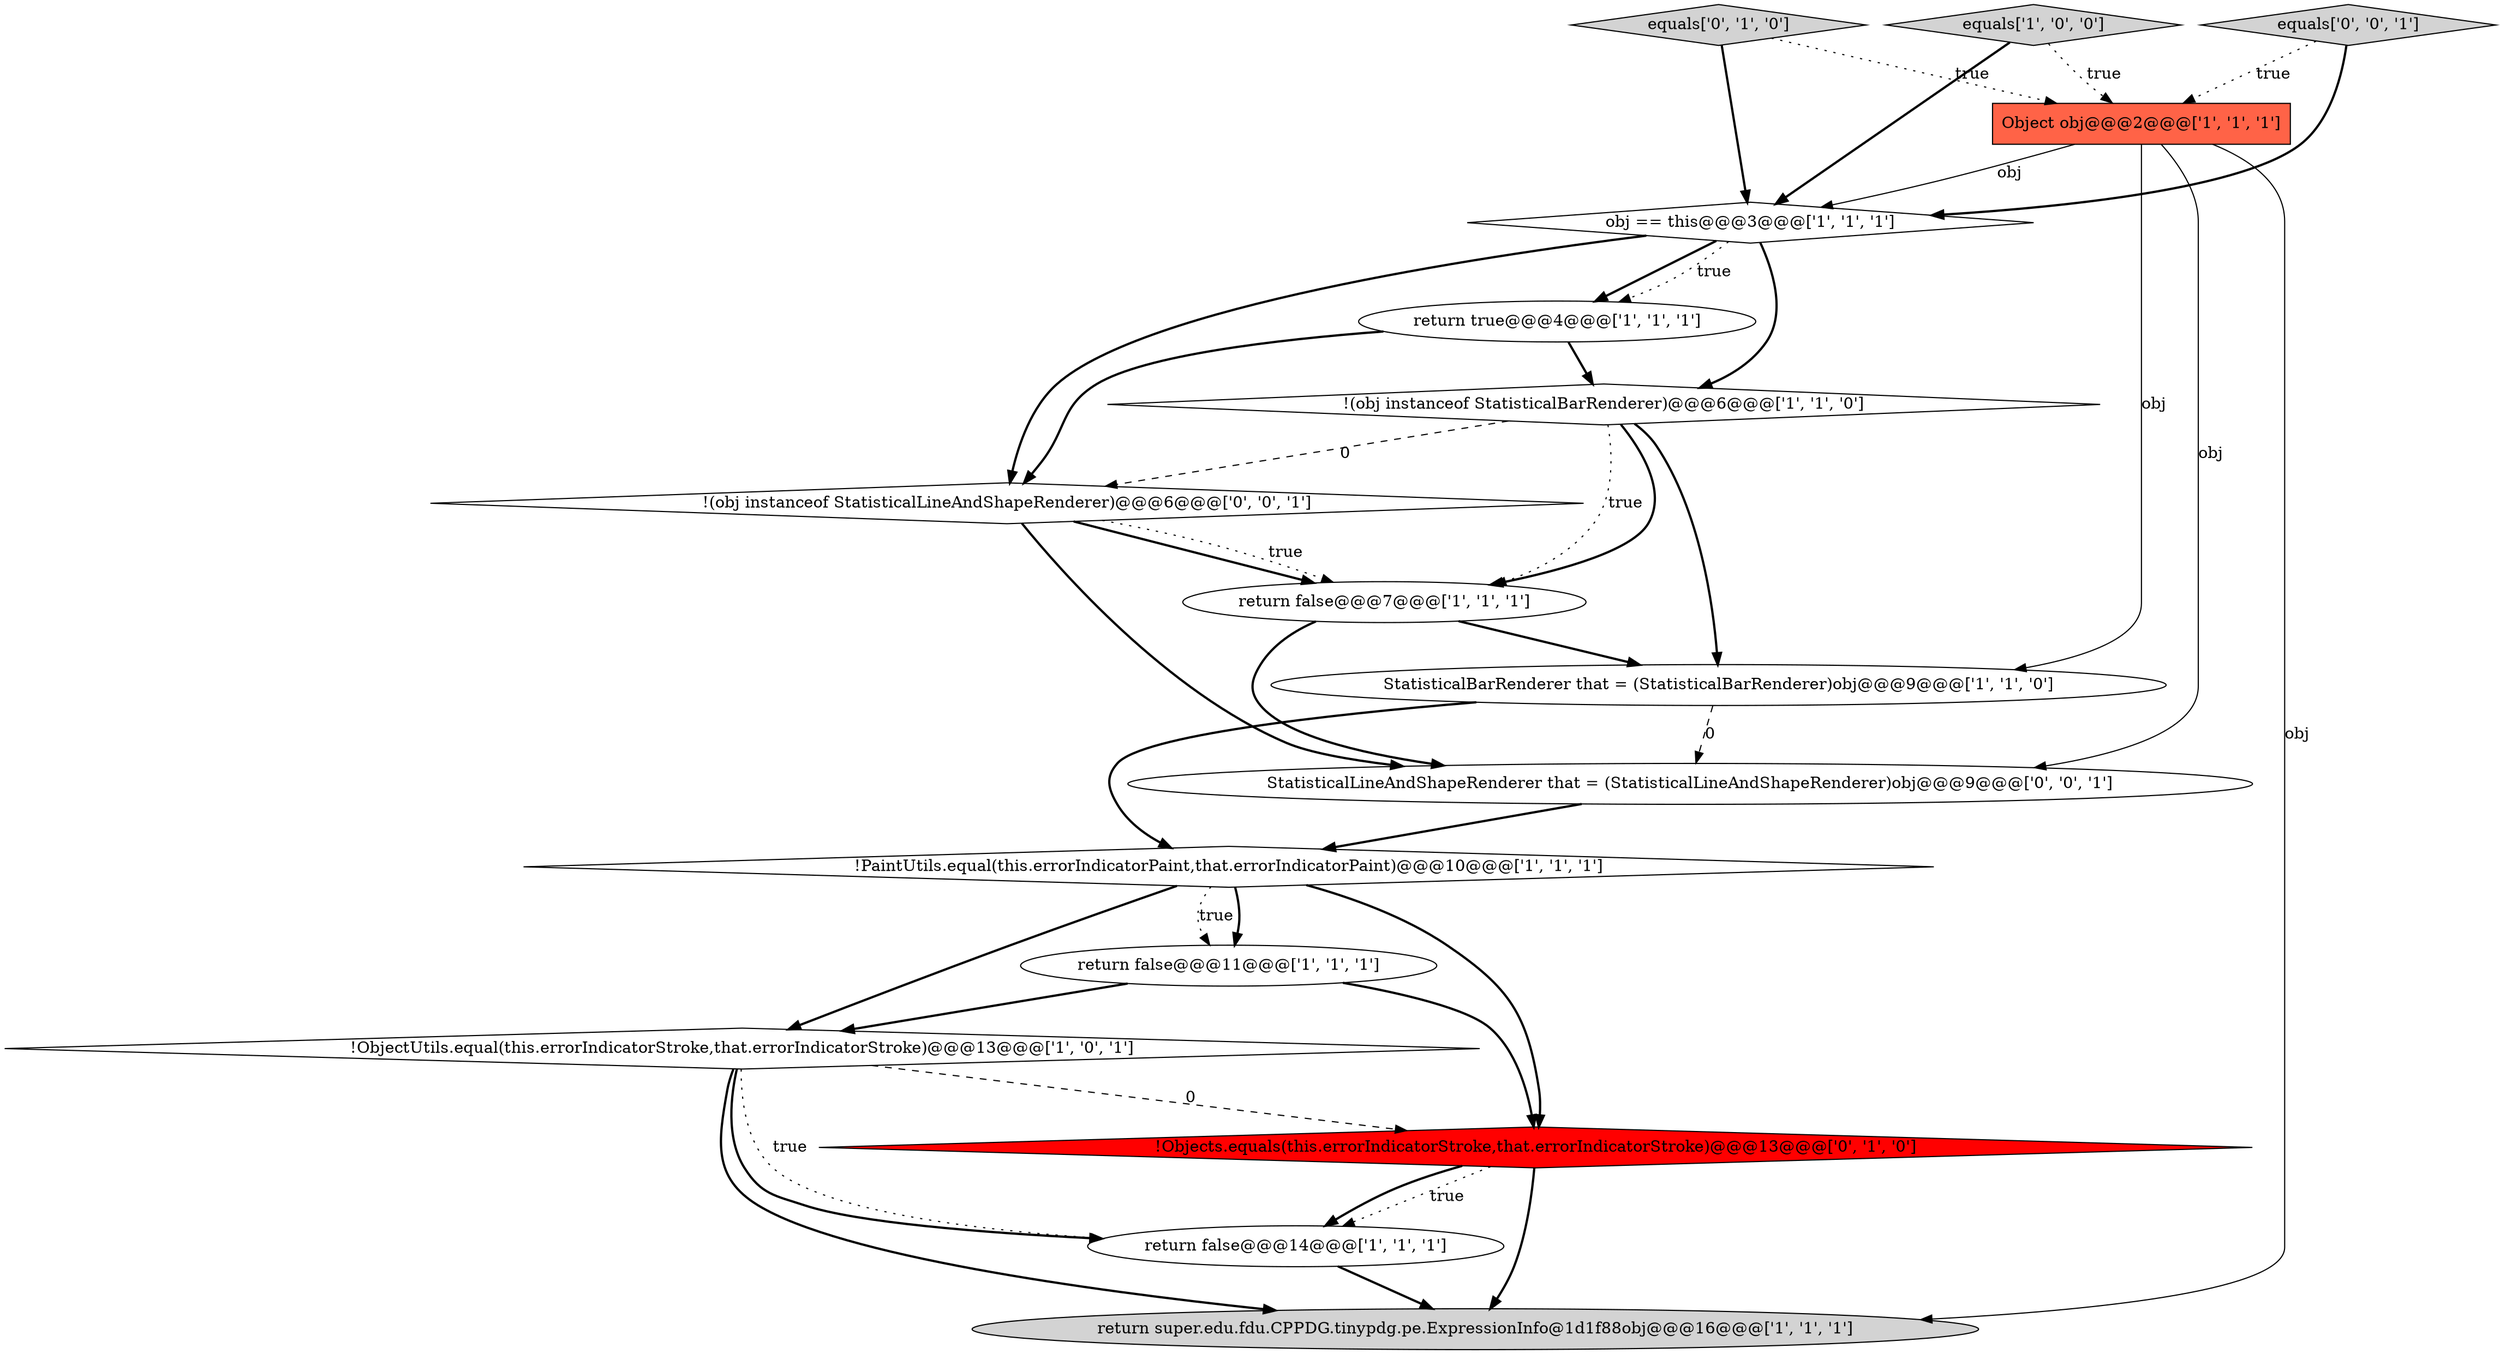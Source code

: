 digraph {
0 [style = filled, label = "return super.edu.fdu.CPPDG.tinypdg.pe.ExpressionInfo@1d1f88obj@@@16@@@['1', '1', '1']", fillcolor = lightgray, shape = ellipse image = "AAA0AAABBB1BBB"];
9 [style = filled, label = "return false@@@11@@@['1', '1', '1']", fillcolor = white, shape = ellipse image = "AAA0AAABBB1BBB"];
16 [style = filled, label = "equals['0', '0', '1']", fillcolor = lightgray, shape = diamond image = "AAA0AAABBB3BBB"];
6 [style = filled, label = "!ObjectUtils.equal(this.errorIndicatorStroke,that.errorIndicatorStroke)@@@13@@@['1', '0', '1']", fillcolor = white, shape = diamond image = "AAA0AAABBB1BBB"];
8 [style = filled, label = "return false@@@14@@@['1', '1', '1']", fillcolor = white, shape = ellipse image = "AAA0AAABBB1BBB"];
3 [style = filled, label = "return false@@@7@@@['1', '1', '1']", fillcolor = white, shape = ellipse image = "AAA0AAABBB1BBB"];
13 [style = filled, label = "equals['0', '1', '0']", fillcolor = lightgray, shape = diamond image = "AAA0AAABBB2BBB"];
4 [style = filled, label = "!PaintUtils.equal(this.errorIndicatorPaint,that.errorIndicatorPaint)@@@10@@@['1', '1', '1']", fillcolor = white, shape = diamond image = "AAA0AAABBB1BBB"];
14 [style = filled, label = "StatisticalLineAndShapeRenderer that = (StatisticalLineAndShapeRenderer)obj@@@9@@@['0', '0', '1']", fillcolor = white, shape = ellipse image = "AAA0AAABBB3BBB"];
15 [style = filled, label = "!(obj instanceof StatisticalLineAndShapeRenderer)@@@6@@@['0', '0', '1']", fillcolor = white, shape = diamond image = "AAA0AAABBB3BBB"];
2 [style = filled, label = "return true@@@4@@@['1', '1', '1']", fillcolor = white, shape = ellipse image = "AAA0AAABBB1BBB"];
12 [style = filled, label = "!Objects.equals(this.errorIndicatorStroke,that.errorIndicatorStroke)@@@13@@@['0', '1', '0']", fillcolor = red, shape = diamond image = "AAA1AAABBB2BBB"];
5 [style = filled, label = "StatisticalBarRenderer that = (StatisticalBarRenderer)obj@@@9@@@['1', '1', '0']", fillcolor = white, shape = ellipse image = "AAA0AAABBB1BBB"];
10 [style = filled, label = "!(obj instanceof StatisticalBarRenderer)@@@6@@@['1', '1', '0']", fillcolor = white, shape = diamond image = "AAA0AAABBB1BBB"];
7 [style = filled, label = "equals['1', '0', '0']", fillcolor = lightgray, shape = diamond image = "AAA0AAABBB1BBB"];
11 [style = filled, label = "Object obj@@@2@@@['1', '1', '1']", fillcolor = tomato, shape = box image = "AAA0AAABBB1BBB"];
1 [style = filled, label = "obj == this@@@3@@@['1', '1', '1']", fillcolor = white, shape = diamond image = "AAA0AAABBB1BBB"];
10->15 [style = dashed, label="0"];
4->9 [style = bold, label=""];
5->14 [style = dashed, label="0"];
7->1 [style = bold, label=""];
15->14 [style = bold, label=""];
4->6 [style = bold, label=""];
12->8 [style = dotted, label="true"];
1->15 [style = bold, label=""];
3->14 [style = bold, label=""];
10->3 [style = dotted, label="true"];
10->3 [style = bold, label=""];
6->0 [style = bold, label=""];
2->10 [style = bold, label=""];
15->3 [style = bold, label=""];
12->0 [style = bold, label=""];
11->5 [style = solid, label="obj"];
13->1 [style = bold, label=""];
9->6 [style = bold, label=""];
6->12 [style = dashed, label="0"];
15->3 [style = dotted, label="true"];
8->0 [style = bold, label=""];
3->5 [style = bold, label=""];
10->5 [style = bold, label=""];
7->11 [style = dotted, label="true"];
16->1 [style = bold, label=""];
6->8 [style = dotted, label="true"];
12->8 [style = bold, label=""];
11->0 [style = solid, label="obj"];
5->4 [style = bold, label=""];
6->8 [style = bold, label=""];
2->15 [style = bold, label=""];
11->1 [style = solid, label="obj"];
4->12 [style = bold, label=""];
13->11 [style = dotted, label="true"];
1->2 [style = bold, label=""];
9->12 [style = bold, label=""];
4->9 [style = dotted, label="true"];
1->2 [style = dotted, label="true"];
16->11 [style = dotted, label="true"];
1->10 [style = bold, label=""];
11->14 [style = solid, label="obj"];
14->4 [style = bold, label=""];
}
